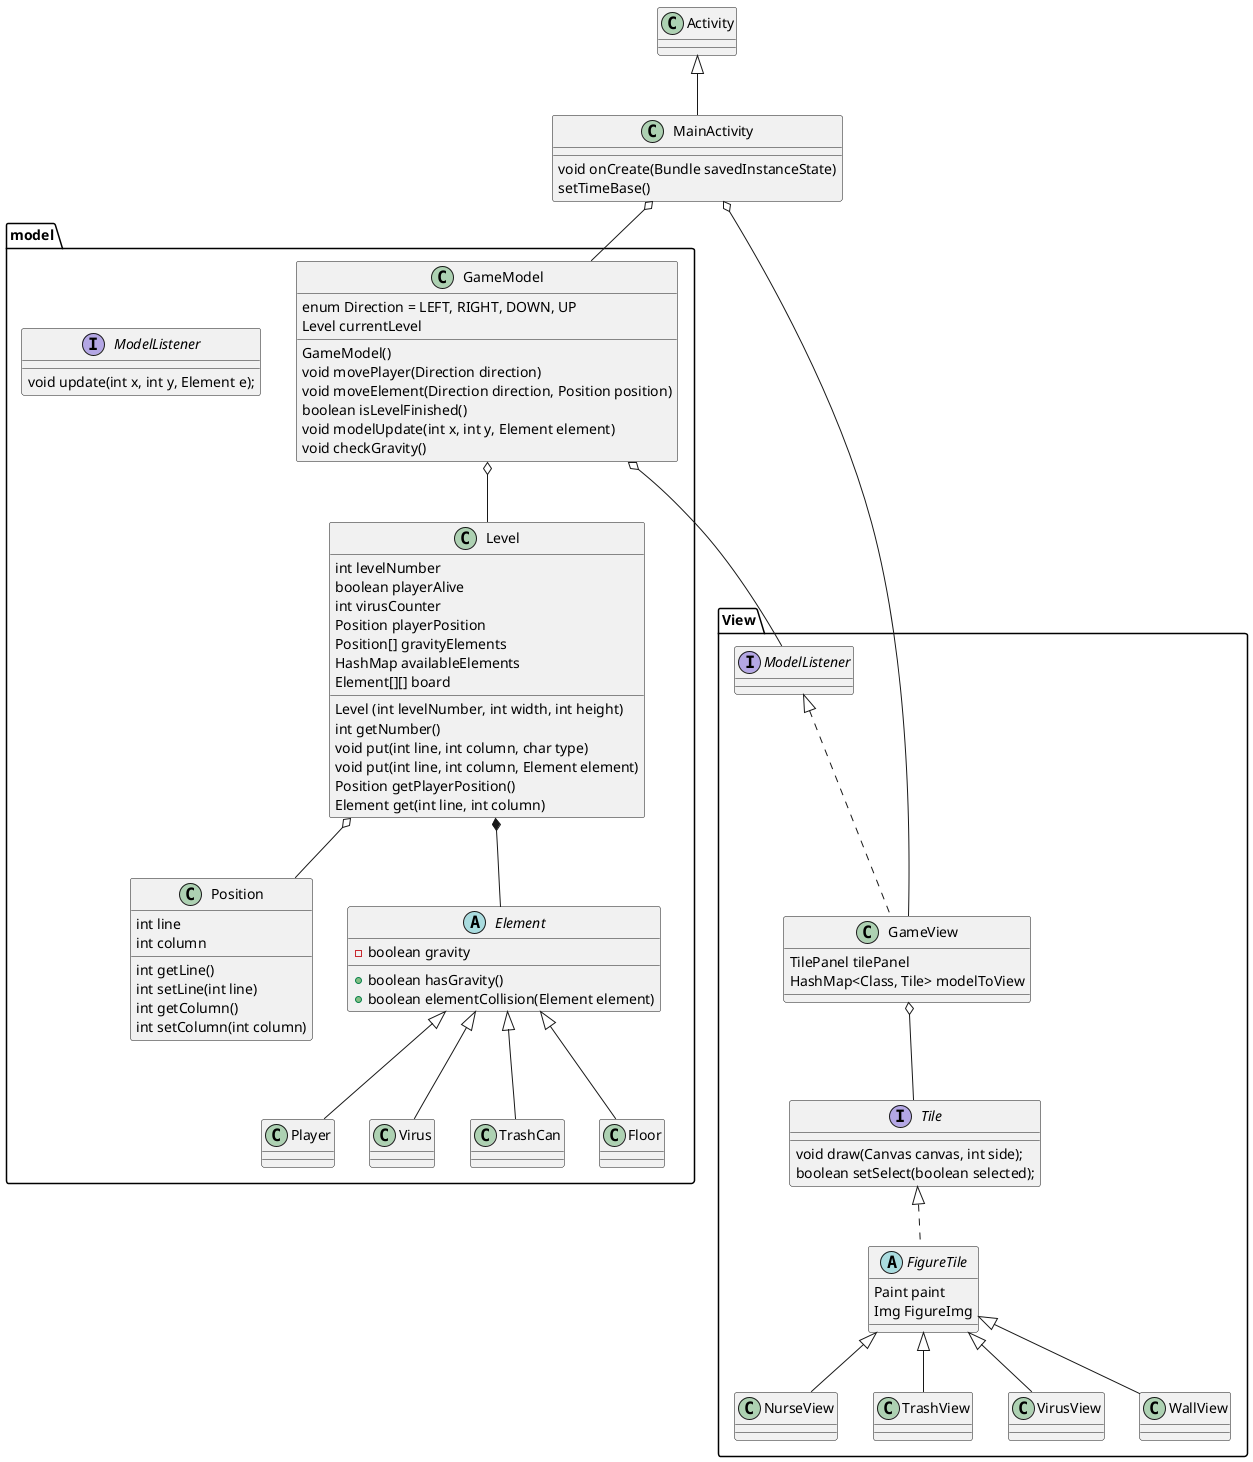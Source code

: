 @startuml



class MainActivity extends Activity{
    void onCreate(Bundle savedInstanceState)
    setTimeBase()
}

package View {
    MainActivity o-- GameView
    GameView o-- Tile
    interface Tile {
        void draw(Canvas canvas, int side);
        boolean setSelect(boolean selected);
    }
    abstract class FigureTile implements Tile {
        Paint paint
        Img FigureImg
    }
    class GameView implements ModelListener {
        TilePanel tilePanel
        HashMap<Class, Tile> modelToView
    }
    class NurseView extends FigureTile
    class TrashView extends FigureTile
    class VirusView extends FigureTile
    class WallView extends FigureTile
}

package model {

    MainActivity o-- GameModel
    GameModel o-- Level
    GameModel o-- ModelListener
    Level o-- Position
    Level *-- Element

    interface ModelListener {
        void update(int x, int y, Element e);
    }

    class Position {
        int line
        int column
        int getLine()
        int setLine(int line)
        int getColumn()
        int setColumn(int column)
    }

    class GameModel {
        enum Direction = LEFT, RIGHT, DOWN, UP
        Level currentLevel
        GameModel()
        void movePlayer(Direction direction)
        void moveElement(Direction direction, Position position)
        boolean isLevelFinished()
        void modelUpdate(int x, int y, Element element)
        void checkGravity()
    }

    class Level {
        int levelNumber
        boolean playerAlive
        int virusCounter
        Position playerPosition
        Position[] gravityElements
        HashMap availableElements
        Element[][] board
        Level (int levelNumber, int width, int height)
        int getNumber()
        void put(int line, int column, char type)
        void put(int line, int column, Element element)
        Position getPlayerPosition()
        Element get(int line, int column)
    }

    abstract class Element {
        -boolean gravity
        +boolean hasGravity()
        +boolean elementCollision(Element element)
    }

    class Player extends Element{
    }

    class Virus extends Element {
    }

    class TrashCan extends Element {
    }

    class Floor extends Element {
    }
}
@enduml